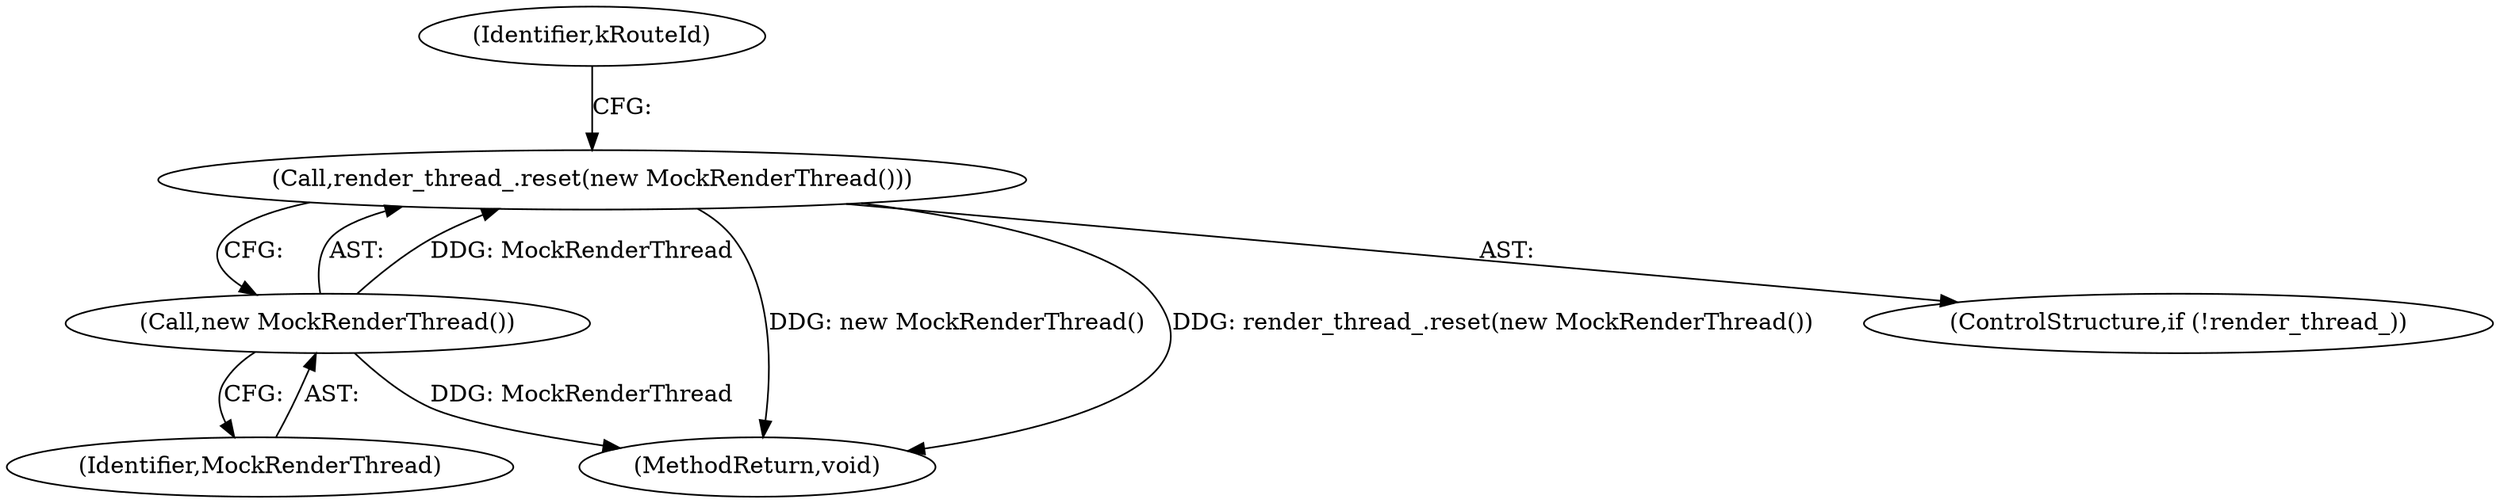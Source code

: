 digraph "0_Chrome_d926098e2e2be270c80a5ba25ab8a611b80b8556@API" {
"1000119" [label="(Call,render_thread_.reset(new MockRenderThread()))"];
"1000120" [label="(Call,new MockRenderThread())"];
"1000121" [label="(Identifier,MockRenderThread)"];
"1000120" [label="(Call,new MockRenderThread())"];
"1000119" [label="(Call,render_thread_.reset(new MockRenderThread()))"];
"1000260" [label="(MethodReturn,void)"];
"1000116" [label="(ControlStructure,if (!render_thread_))"];
"1000123" [label="(Identifier,kRouteId)"];
"1000119" -> "1000116"  [label="AST: "];
"1000119" -> "1000120"  [label="CFG: "];
"1000120" -> "1000119"  [label="AST: "];
"1000123" -> "1000119"  [label="CFG: "];
"1000119" -> "1000260"  [label="DDG: new MockRenderThread()"];
"1000119" -> "1000260"  [label="DDG: render_thread_.reset(new MockRenderThread())"];
"1000120" -> "1000119"  [label="DDG: MockRenderThread"];
"1000120" -> "1000121"  [label="CFG: "];
"1000121" -> "1000120"  [label="AST: "];
"1000120" -> "1000260"  [label="DDG: MockRenderThread"];
}
